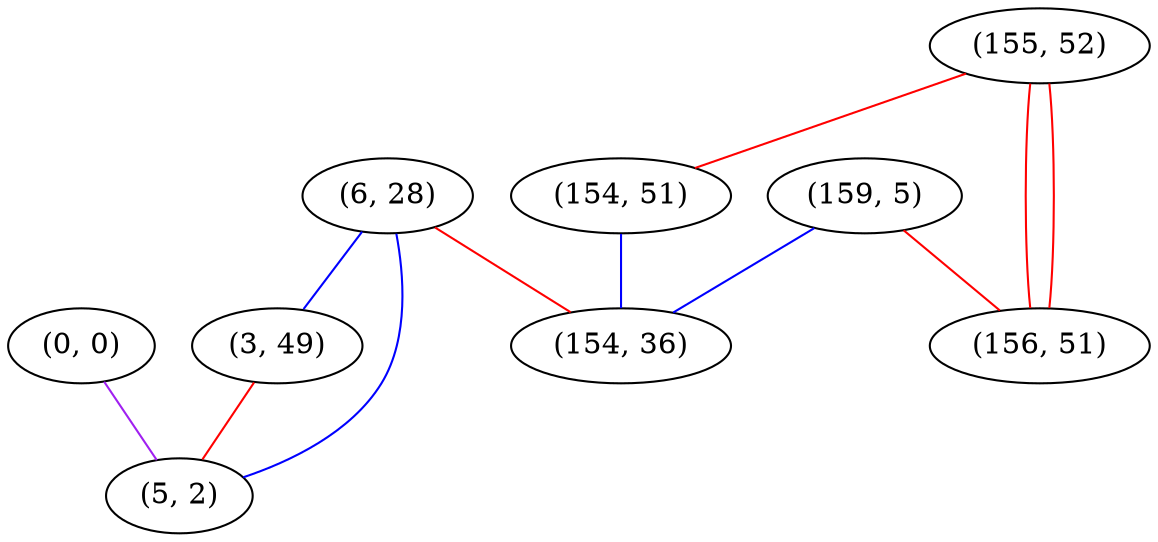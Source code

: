 graph "" {
"(0, 0)";
"(155, 52)";
"(6, 28)";
"(159, 5)";
"(154, 51)";
"(154, 36)";
"(3, 49)";
"(5, 2)";
"(156, 51)";
"(0, 0)" -- "(5, 2)"  [color=purple, key=0, weight=4];
"(155, 52)" -- "(154, 51)"  [color=red, key=0, weight=1];
"(155, 52)" -- "(156, 51)"  [color=red, key=0, weight=1];
"(155, 52)" -- "(156, 51)"  [color=red, key=1, weight=1];
"(6, 28)" -- "(3, 49)"  [color=blue, key=0, weight=3];
"(6, 28)" -- "(5, 2)"  [color=blue, key=0, weight=3];
"(6, 28)" -- "(154, 36)"  [color=red, key=0, weight=1];
"(159, 5)" -- "(154, 36)"  [color=blue, key=0, weight=3];
"(159, 5)" -- "(156, 51)"  [color=red, key=0, weight=1];
"(154, 51)" -- "(154, 36)"  [color=blue, key=0, weight=3];
"(3, 49)" -- "(5, 2)"  [color=red, key=0, weight=1];
}
